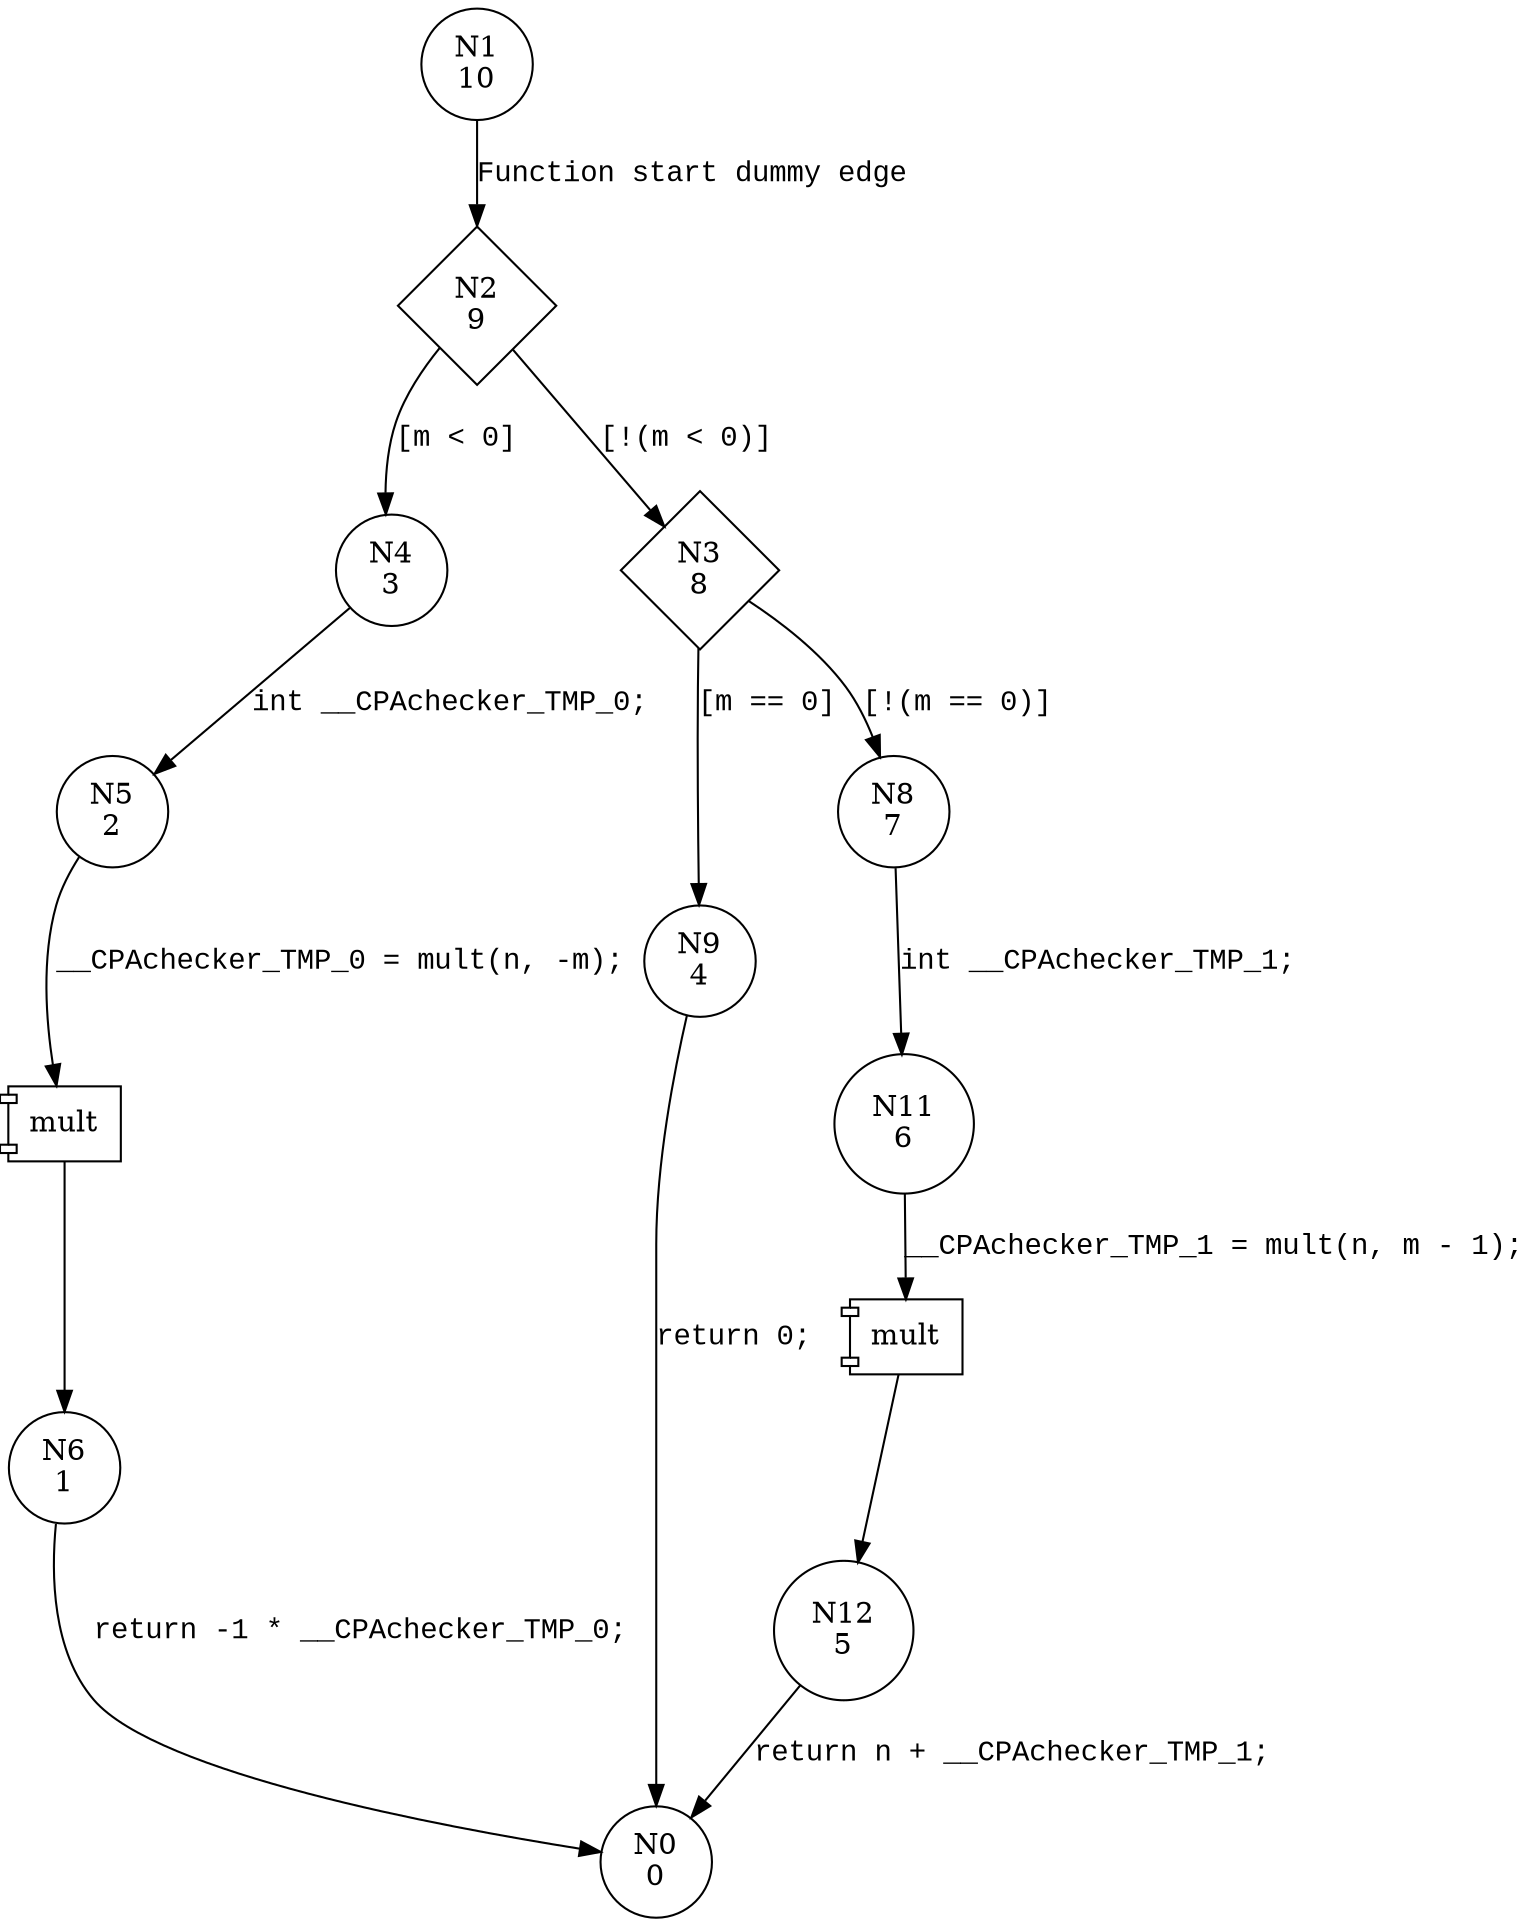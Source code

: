 digraph mult {
1 [shape="circle" label="N1\n10"]
2 [shape="diamond" label="N2\n9"]
4 [shape="circle" label="N4\n3"]
3 [shape="diamond" label="N3\n8"]
9 [shape="circle" label="N9\n4"]
8 [shape="circle" label="N8\n7"]
11 [shape="circle" label="N11\n6"]
12 [shape="circle" label="N12\n5"]
0 [shape="circle" label="N0\n0"]
5 [shape="circle" label="N5\n2"]
6 [shape="circle" label="N6\n1"]
1 -> 2 [label="Function start dummy edge" fontname="Courier New"]
2 -> 4 [label="[m < 0]" fontname="Courier New"]
2 -> 3 [label="[!(m < 0)]" fontname="Courier New"]
3 -> 9 [label="[m == 0]" fontname="Courier New"]
3 -> 8 [label="[!(m == 0)]" fontname="Courier New"]
100001 [shape="component" label="mult"]
11 -> 100001 [label="__CPAchecker_TMP_1 = mult(n, m - 1);" fontname="Courier New"]
100001 -> 12 [label="" fontname="Courier New"]
9 -> 0 [label="return 0;" fontname="Courier New"]
100002 [shape="component" label="mult"]
5 -> 100002 [label="__CPAchecker_TMP_0 = mult(n, -m);" fontname="Courier New"]
100002 -> 6 [label="" fontname="Courier New"]
8 -> 11 [label="int __CPAchecker_TMP_1;" fontname="Courier New"]
12 -> 0 [label="return n + __CPAchecker_TMP_1;" fontname="Courier New"]
4 -> 5 [label="int __CPAchecker_TMP_0;" fontname="Courier New"]
6 -> 0 [label="return -1 * __CPAchecker_TMP_0;" fontname="Courier New"]
}